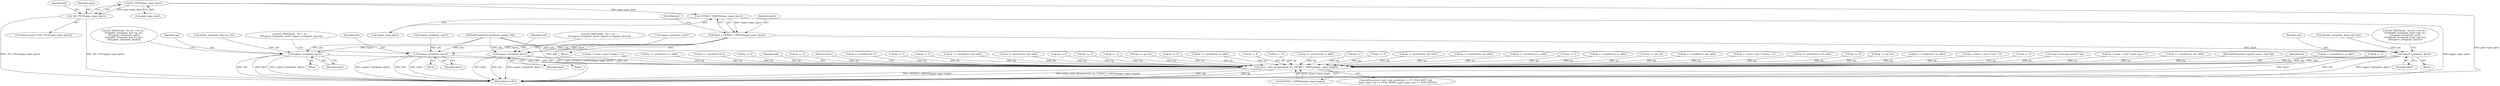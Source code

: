 digraph "0_tcpdump_da6f1a677bfa4476abaeaf9b1afe1c4390f51b41@pointer" {
"1000155" [label="(Call,ND_TTEST(pgm->pgm_dport))"];
"1000154" [label="(Call,!ND_TTEST(pgm->pgm_dport))"];
"1000211" [label="(Call,EXTRACT_16BITS(&pgm->pgm_dport))"];
"1000209" [label="(Call,dport = EXTRACT_16BITS(&pgm->pgm_dport))"];
"1000249" [label="(Call,tcpport_string(ndo, dport))"];
"1001998" [label="(Call,zmtp1_print_datagram(ndo, bp, EXTRACT_16BITS(&pgm->pgm_length)))"];
"1000263" [label="(Call,tcpport_string(ndo, dport))"];
"1000298" [label="(Call,tcpport_string(ndo, dport))"];
"1000312" [label="(Call,tcpport_string(ndo, dport))"];
"1000811" [label="(Call,bp += sizeof(struct in6_addr))"];
"1000433" [label="(Call,bp += sizeof(struct in6_addr))"];
"1000748" [label="(Call,bp += sizeof(struct in_addr))"];
"1000156" [label="(Call,pgm->pgm_dport)"];
"1001153" [label="(Call,bp += 2)"];
"1000417" [label="(Call,bp += sizeof(struct in_addr))"];
"1000212" [label="(Call,&pgm->pgm_dport)"];
"1001666" [label="(Call,bp += opt_len)"];
"1000560" [label="(Call,bp += sizeof(struct in6_addr))"];
"1000211" [label="(Call,EXTRACT_16BITS(&pgm->pgm_dport))"];
"1001998" [label="(Call,zmtp1_print_datagram(ndo, bp, EXTRACT_16BITS(&pgm->pgm_length)))"];
"1000263" [label="(Call,tcpport_string(ndo, dport))"];
"1000661" [label="(Call,bp = (const u_char *) (odata + 1))"];
"1000226" [label="(Call,ND_PRINT((ndo, \"%s.%s > %s.%s: \",\n\t\t\t\tip6addr_string(ndo, &ip6->ip6_src),\n\t\t\t\ttcpport_string(ndo, sport),\n\t\t\t\tip6addr_string(ndo, &ip6->ip6_dst),\n\t\t\t\ttcpport_string(ndo, dport))))"];
"1000764" [label="(Call,bp += sizeof(struct in6_addr))"];
"1000275" [label="(Call,ND_PRINT((ndo, \"%s.%s > %s.%s: \",\n\t\t\t\tipaddr_string(ndo, &ip->ip_src),\n\t\t\t\ttcpport_string(ndo, sport),\n\t\t\t\tipaddr_string(ndo, &ip->ip_dst),\n\t\t\t\ttcpport_string(ndo, dport))))"];
"1000242" [label="(Block,)"];
"1001530" [label="(Call,bp += 4)"];
"1001576" [label="(Call,bp += opt_len)"];
"1000298" [label="(Call,tcpport_string(ndo, dport))"];
"1000210" [label="(Identifier,dport)"];
"1000795" [label="(Call,bp += sizeof(struct in_addr))"];
"1000882" [label="(Call,bp = (const u_char *) (ack + 1))"];
"1001187" [label="(Call,bp += 4)"];
"1000217" [label="(Identifier,ip6)"];
"1000128" [label="(Call,(const struct pgm_header *)bp)"];
"1000259" [label="(Block,)"];
"1000250" [label="(Identifier,ndo)"];
"1000299" [label="(Identifier,ndo)"];
"1000265" [label="(Identifier,dport)"];
"1000495" [label="(Call,bp = (const u_char *) (poll_msg + 1))"];
"1001803" [label="(Call,bp += sizeof(struct in6_addr))"];
"1000292" [label="(Call,ipaddr_string(ndo, &ip->ip_dst))"];
"1000314" [label="(Identifier,dport)"];
"1000107" [label="(MethodParameterIn,netdissect_options *ndo)"];
"1000108" [label="(MethodParameterIn,register const u_char *bp)"];
"1002000" [label="(Identifier,bp)"];
"1000243" [label="(Call,ip6addr_string(ndo, &ip6->ip6_dst))"];
"1000309" [label="(Call,tcpport_string(ndo, sport))"];
"1000308" [label="(Block,)"];
"1001764" [label="(Call,bp += sizeof(struct in_addr))"];
"1001688" [label="(Call,bp += 2)"];
"1000698" [label="(Call,bp = (const u_char *) (rdata + 1))"];
"1000303" [label="(Call,ND_PRINT((ndo, \"%s > %s: \",\n\t\t\t\ttcpport_string(ndo, sport), tcpport_string(ndo, dport))))"];
"1000544" [label="(Call,bp += sizeof(struct in_addr))"];
"1000979" [label="(Call,bp += sizeof(uint16_t))"];
"1000209" [label="(Call,dport = EXTRACT_16BITS(&pgm->pgm_dport))"];
"1000154" [label="(Call,!ND_TTEST(pgm->pgm_dport))"];
"1001305" [label="(Call,bp += 4)"];
"1001999" [label="(Identifier,ndo)"];
"1001135" [label="(Call,bp += 4)"];
"1002006" [label="(Return,return;)"];
"1000264" [label="(Identifier,ndo)"];
"1000603" [label="(Call,bp += sizeof(uint32_t))"];
"1001624" [label="(Call,bp += 2)"];
"1000161" [label="(Identifier,ip6)"];
"1000254" [label="(Call,ND_PRINT((ndo, \"%s > %s: \",\n\t\t\t\ttcpport_string(ndo, sport), tcpport_string(ndo, dport))))"];
"1001598" [label="(Call,bp += 2)"];
"1001417" [label="(Call,bp += sizeof(struct in6_addr))"];
"1001930" [label="(Call,bp += sizeof(struct in6_addr))"];
"1000249" [label="(Call,tcpport_string(ndo, dport))"];
"1001980" [label="(ControlStructure,if (ndo->ndo_packettype == PT_PGM_ZMTP1 &&\n\t    (pgm->pgm_type == PGM_ODATA || pgm->pgm_type == PGM_RDATA)))"];
"1000111" [label="(Block,)"];
"1000203" [label="(Identifier,sport)"];
"1001219" [label="(Call,bp += 4)"];
"1000155" [label="(Call,ND_TTEST(pgm->pgm_dport))"];
"1000153" [label="(ControlStructure,if (!ND_TTEST(pgm->pgm_dport)))"];
"1000251" [label="(Identifier,dport)"];
"1000313" [label="(Identifier,ndo)"];
"1001092" [label="(Call,bp += 2)"];
"1002001" [label="(Call,EXTRACT_16BITS(&pgm->pgm_length))"];
"1001650" [label="(Call,bp += 2)"];
"1001962" [label="(Call,bp += opt_len)"];
"1002020" [label="(MethodReturn,RET)"];
"1001495" [label="(Call,bp += 4)"];
"1001891" [label="(Call,bp += sizeof(struct in_addr))"];
"1001460" [label="(Call,bp += 4)"];
"1001261" [label="(Call,bp += 4)"];
"1001378" [label="(Call,bp += sizeof(struct in_addr))"];
"1001025" [label="(Call,bp++)"];
"1000291" [label="(Block,)"];
"1001558" [label="(Call,bp += 2)"];
"1000312" [label="(Call,tcpport_string(ndo, dport))"];
"1000300" [label="(Identifier,dport)"];
"1000260" [label="(Call,tcpport_string(ndo, sport))"];
"1000155" -> "1000154"  [label="AST: "];
"1000155" -> "1000156"  [label="CFG: "];
"1000156" -> "1000155"  [label="AST: "];
"1000154" -> "1000155"  [label="CFG: "];
"1000155" -> "1002020"  [label="DDG: pgm->pgm_dport"];
"1000155" -> "1000154"  [label="DDG: pgm->pgm_dport"];
"1000155" -> "1000211"  [label="DDG: pgm->pgm_dport"];
"1000154" -> "1000153"  [label="AST: "];
"1000161" -> "1000154"  [label="CFG: "];
"1000203" -> "1000154"  [label="CFG: "];
"1000154" -> "1002020"  [label="DDG: ND_TTEST(pgm->pgm_dport)"];
"1000154" -> "1002020"  [label="DDG: !ND_TTEST(pgm->pgm_dport)"];
"1000211" -> "1000209"  [label="AST: "];
"1000211" -> "1000212"  [label="CFG: "];
"1000212" -> "1000211"  [label="AST: "];
"1000209" -> "1000211"  [label="CFG: "];
"1000211" -> "1002020"  [label="DDG: &pgm->pgm_dport"];
"1000211" -> "1000209"  [label="DDG: &pgm->pgm_dport"];
"1000209" -> "1000111"  [label="AST: "];
"1000210" -> "1000209"  [label="AST: "];
"1000217" -> "1000209"  [label="CFG: "];
"1000209" -> "1002020"  [label="DDG: EXTRACT_16BITS(&pgm->pgm_dport)"];
"1000209" -> "1000249"  [label="DDG: dport"];
"1000209" -> "1000263"  [label="DDG: dport"];
"1000209" -> "1000298"  [label="DDG: dport"];
"1000209" -> "1000312"  [label="DDG: dport"];
"1000249" -> "1000242"  [label="AST: "];
"1000249" -> "1000251"  [label="CFG: "];
"1000250" -> "1000249"  [label="AST: "];
"1000251" -> "1000249"  [label="AST: "];
"1000226" -> "1000249"  [label="CFG: "];
"1000249" -> "1002020"  [label="DDG: dport"];
"1000249" -> "1002020"  [label="DDG: ndo"];
"1000249" -> "1002020"  [label="DDG: tcpport_string(ndo, dport)"];
"1000243" -> "1000249"  [label="DDG: ndo"];
"1000107" -> "1000249"  [label="DDG: ndo"];
"1000249" -> "1001998"  [label="DDG: ndo"];
"1001998" -> "1001980"  [label="AST: "];
"1001998" -> "1002001"  [label="CFG: "];
"1001999" -> "1001998"  [label="AST: "];
"1002000" -> "1001998"  [label="AST: "];
"1002001" -> "1001998"  [label="AST: "];
"1002006" -> "1001998"  [label="CFG: "];
"1001998" -> "1002020"  [label="DDG: EXTRACT_16BITS(&pgm->pgm_length)"];
"1001998" -> "1002020"  [label="DDG: zmtp1_print_datagram(ndo, bp, EXTRACT_16BITS(&pgm->pgm_length))"];
"1001998" -> "1002020"  [label="DDG: ndo"];
"1001998" -> "1002020"  [label="DDG: bp"];
"1000298" -> "1001998"  [label="DDG: ndo"];
"1000312" -> "1001998"  [label="DDG: ndo"];
"1000263" -> "1001998"  [label="DDG: ndo"];
"1000107" -> "1001998"  [label="DDG: ndo"];
"1001417" -> "1001998"  [label="DDG: bp"];
"1000433" -> "1001998"  [label="DDG: bp"];
"1000698" -> "1001998"  [label="DDG: bp"];
"1001558" -> "1001998"  [label="DDG: bp"];
"1001576" -> "1001998"  [label="DDG: bp"];
"1001495" -> "1001998"  [label="DDG: bp"];
"1000544" -> "1001998"  [label="DDG: bp"];
"1001891" -> "1001998"  [label="DDG: bp"];
"1001624" -> "1001998"  [label="DDG: bp"];
"1000128" -> "1001998"  [label="DDG: bp"];
"1001803" -> "1001998"  [label="DDG: bp"];
"1001187" -> "1001998"  [label="DDG: bp"];
"1001025" -> "1001998"  [label="DDG: bp"];
"1000882" -> "1001998"  [label="DDG: bp"];
"1001530" -> "1001998"  [label="DDG: bp"];
"1001962" -> "1001998"  [label="DDG: bp"];
"1000495" -> "1001998"  [label="DDG: bp"];
"1000795" -> "1001998"  [label="DDG: bp"];
"1001598" -> "1001998"  [label="DDG: bp"];
"1001153" -> "1001998"  [label="DDG: bp"];
"1001650" -> "1001998"  [label="DDG: bp"];
"1001261" -> "1001998"  [label="DDG: bp"];
"1000661" -> "1001998"  [label="DDG: bp"];
"1001460" -> "1001998"  [label="DDG: bp"];
"1001219" -> "1001998"  [label="DDG: bp"];
"1001666" -> "1001998"  [label="DDG: bp"];
"1000603" -> "1001998"  [label="DDG: bp"];
"1000417" -> "1001998"  [label="DDG: bp"];
"1000748" -> "1001998"  [label="DDG: bp"];
"1001135" -> "1001998"  [label="DDG: bp"];
"1000979" -> "1001998"  [label="DDG: bp"];
"1001688" -> "1001998"  [label="DDG: bp"];
"1000764" -> "1001998"  [label="DDG: bp"];
"1001092" -> "1001998"  [label="DDG: bp"];
"1001764" -> "1001998"  [label="DDG: bp"];
"1001930" -> "1001998"  [label="DDG: bp"];
"1001305" -> "1001998"  [label="DDG: bp"];
"1000811" -> "1001998"  [label="DDG: bp"];
"1001378" -> "1001998"  [label="DDG: bp"];
"1000560" -> "1001998"  [label="DDG: bp"];
"1000108" -> "1001998"  [label="DDG: bp"];
"1002001" -> "1001998"  [label="DDG: &pgm->pgm_length"];
"1000263" -> "1000259"  [label="AST: "];
"1000263" -> "1000265"  [label="CFG: "];
"1000264" -> "1000263"  [label="AST: "];
"1000265" -> "1000263"  [label="AST: "];
"1000254" -> "1000263"  [label="CFG: "];
"1000263" -> "1002020"  [label="DDG: dport"];
"1000263" -> "1002020"  [label="DDG: ndo"];
"1000263" -> "1002020"  [label="DDG: tcpport_string(ndo, dport)"];
"1000260" -> "1000263"  [label="DDG: ndo"];
"1000107" -> "1000263"  [label="DDG: ndo"];
"1000298" -> "1000291"  [label="AST: "];
"1000298" -> "1000300"  [label="CFG: "];
"1000299" -> "1000298"  [label="AST: "];
"1000300" -> "1000298"  [label="AST: "];
"1000275" -> "1000298"  [label="CFG: "];
"1000298" -> "1002020"  [label="DDG: tcpport_string(ndo, dport)"];
"1000298" -> "1002020"  [label="DDG: ndo"];
"1000298" -> "1002020"  [label="DDG: dport"];
"1000292" -> "1000298"  [label="DDG: ndo"];
"1000107" -> "1000298"  [label="DDG: ndo"];
"1000312" -> "1000308"  [label="AST: "];
"1000312" -> "1000314"  [label="CFG: "];
"1000313" -> "1000312"  [label="AST: "];
"1000314" -> "1000312"  [label="AST: "];
"1000303" -> "1000312"  [label="CFG: "];
"1000312" -> "1002020"  [label="DDG: tcpport_string(ndo, dport)"];
"1000312" -> "1002020"  [label="DDG: ndo"];
"1000312" -> "1002020"  [label="DDG: dport"];
"1000309" -> "1000312"  [label="DDG: ndo"];
"1000107" -> "1000312"  [label="DDG: ndo"];
}
